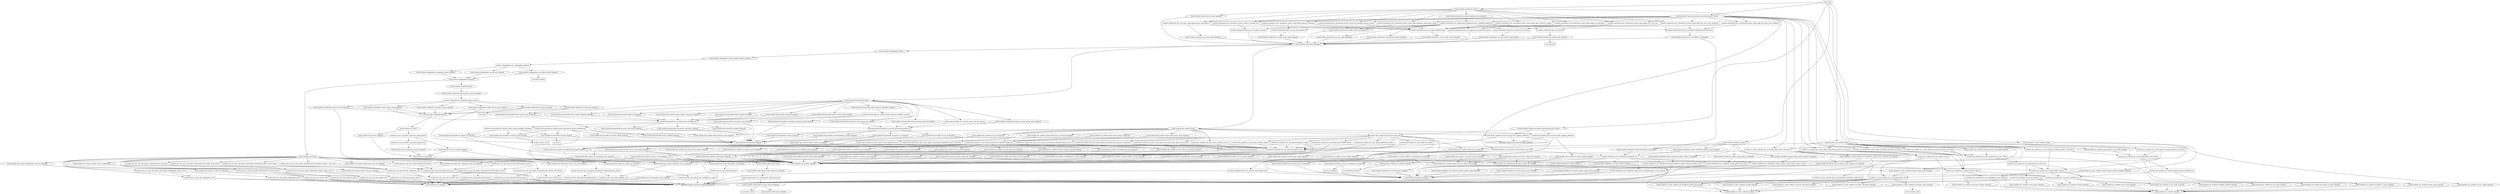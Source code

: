 digraph {
	compound = "true"
	newrank = "true"
	subgraph "root" {
		"[root] module.cloudfront.aws_cloudfront_cache_policy.cache_policy (expand)" [label = "module.cloudfront.aws_cloudfront_cache_policy.cache_policy", shape = "box"]
		"[root] module.cloudfront.aws_cloudfront_distribution.cdn (expand)" [label = "module.cloudfront.aws_cloudfront_distribution.cdn", shape = "box"]
		"[root] module.cloudfront.aws_cloudfront_origin_access_identity.origin_access_identity (expand)" [label = "module.cloudfront.aws_cloudfront_origin_access_identity.origin_access_identity", shape = "box"]
		"[root] module.cloudfront.aws_cloudfront_origin_request_policy.origin_request_policy (expand)" [label = "module.cloudfront.aws_cloudfront_origin_request_policy.origin_request_policy", shape = "box"]
		"[root] module.cloudfront.aws_cloudfront_response_headers_policy.response_headers_policy (expand)" [label = "module.cloudfront.aws_cloudfront_response_headers_policy.response_headers_policy", shape = "box"]
		"[root] module.cloudfront.aws_route53_record.hosted_zone_id (expand)" [label = "module.cloudfront.aws_route53_record.hosted_zone_id", shape = "box"]
		"[root] module.cloudfront.data.aws_route53_zone.hosted_zone (expand)" [label = "module.cloudfront.data.aws_route53_zone.hosted_zone", shape = "box"]
		"[root] module.cloudwatch.aws_cloudwatch_dashboard.team_cuttlefish_dashboard (expand)" [label = "module.cloudwatch.aws_cloudwatch_dashboard.team_cuttlefish_dashboard", shape = "box"]
		"[root] module.cloudwatch.aws_cloudwatch_metric_alarm.high_4xx_error_rate_cloudfront (expand)" [label = "module.cloudwatch.aws_cloudwatch_metric_alarm.high_4xx_error_rate_cloudfront", shape = "box"]
		"[root] module.cloudwatch.aws_cloudwatch_metric_alarm.high_5xx_error_rate_cloudfront (expand)" [label = "module.cloudwatch.aws_cloudwatch_metric_alarm.high_5xx_error_rate_cloudfront", shape = "box"]
		"[root] module.cloudwatch.aws_cloudwatch_metric_alarm.high_cpu_utilization (expand)" [label = "module.cloudwatch.aws_cloudwatch_metric_alarm.high_cpu_utilization", shape = "box"]
		"[root] module.cloudwatch.aws_cloudwatch_metric_alarm.high_database_connections_docdb (expand)" [label = "module.cloudwatch.aws_cloudwatch_metric_alarm.high_database_connections_docdb", shape = "box"]
		"[root] module.cloudwatch.aws_cloudwatch_metric_alarm.high_error_rate_5xx (expand)" [label = "module.cloudwatch.aws_cloudwatch_metric_alarm.high_error_rate_5xx", shape = "box"]
		"[root] module.cloudwatch.aws_cloudwatch_metric_alarm.high_memory_utilization (expand)" [label = "module.cloudwatch.aws_cloudwatch_metric_alarm.high_memory_utilization", shape = "box"]
		"[root] module.cloudwatch.aws_cloudwatch_metric_alarm.high_sign_in_failures_cognito (expand)" [label = "module.cloudwatch.aws_cloudwatch_metric_alarm.high_sign_in_failures_cognito", shape = "box"]
		"[root] module.cloudwatch.aws_cloudwatch_metric_alarm.low_freeable_memory_docdb (expand)" [label = "module.cloudwatch.aws_cloudwatch_metric_alarm.low_freeable_memory_docdb", shape = "box"]
		"[root] module.cloudwatch.aws_cloudwatch_metric_alarm.s3_bucket_size (expand)" [label = "module.cloudwatch.aws_cloudwatch_metric_alarm.s3_bucket_size", shape = "box"]
		"[root] module.cloudwatch.aws_sns_topic.cuttlefish-topic (expand)" [label = "module.cloudwatch.aws_sns_topic.cuttlefish-topic", shape = "box"]
		"[root] module.cloudwatch.aws_sns_topic_subscription.team_subscription (expand)" [label = "module.cloudwatch.aws_sns_topic_subscription.team_subscription", shape = "box"]
		"[root] module.cloudwatch.data.aws_cloudfront_distribution.distribution (expand)" [label = "module.cloudwatch.data.aws_cloudfront_distribution.distribution", shape = "box"]
		"[root] module.cloudwatch.data.aws_cognito_user_pools.user_pool (expand)" [label = "module.cloudwatch.data.aws_cognito_user_pools.user_pool", shape = "box"]
		"[root] module.cloudwatch.data.aws_eks_cluster.cluster (expand)" [label = "module.cloudwatch.data.aws_eks_cluster.cluster", shape = "box"]
		"[root] module.cloudwatch.data.aws_instance.ec2_instance (expand)" [label = "module.cloudwatch.data.aws_instance.ec2_instance", shape = "box"]
		"[root] module.cloudwatch.data.aws_lb.alb (expand)" [label = "module.cloudwatch.data.aws_lb.alb", shape = "box"]
		"[root] module.cloudwatch.data.aws_s3_bucket.s3_bucket (expand)" [label = "module.cloudwatch.data.aws_s3_bucket.s3_bucket", shape = "box"]
		"[root] module.codebuild.aws_codebuild_project.project (expand)" [label = "module.codebuild.aws_codebuild_project.project", shape = "box"]
		"[root] module.codecommit.aws_codecommit_repository.repo (expand)" [label = "module.codecommit.aws_codecommit_repository.repo", shape = "box"]
		"[root] module.codepipeline.aws_codepipeline.pipeline (expand)" [label = "module.codepipeline.aws_codepipeline.pipeline", shape = "box"]
		"[root] module.documentdb.aws_docdb_cluster.cuttlefish_db (expand)" [label = "module.documentdb.aws_docdb_cluster.cuttlefish_db", shape = "box"]
		"[root] module.documentdb.aws_docdb_cluster_instance.cuttlefish_instance (expand)" [label = "module.documentdb.aws_docdb_cluster_instance.cuttlefish_instance", shape = "box"]
		"[root] module.documentdb.aws_docdb_cluster_parameter_group.cuttlefish_pg (expand)" [label = "module.documentdb.aws_docdb_cluster_parameter_group.cuttlefish_pg", shape = "box"]
		"[root] module.documentdb.aws_docdb_subnet_group.cuttlefish_subnetgrp (expand)" [label = "module.documentdb.aws_docdb_subnet_group.cuttlefish_subnetgrp", shape = "box"]
		"[root] module.documentdb.aws_security_group.documentdb_sg (expand)" [label = "module.documentdb.aws_security_group.documentdb_sg", shape = "box"]
		"[root] module.documentdb.aws_security_group_rule.eks_ingress (expand)" [label = "module.documentdb.aws_security_group_rule.eks_ingress", shape = "box"]
		"[root] module.ecr.aws_ecrpublic_repository.repositories (expand)" [label = "module.ecr.aws_ecrpublic_repository.repositories", shape = "box"]
		"[root] module.ecr.aws_ecrpublic_repository_policy.policies (expand)" [label = "module.ecr.aws_ecrpublic_repository_policy.policies", shape = "box"]
		"[root] module.eks_module.aws_eks_access_entry.codebuild_access (expand)" [label = "module.eks_module.aws_eks_access_entry.codebuild_access", shape = "box"]
		"[root] module.eks_module.aws_eks_access_entry.eks_access (expand)" [label = "module.eks_module.aws_eks_access_entry.eks_access", shape = "box"]
		"[root] module.eks_module.aws_eks_access_policy_association.codebuild_admin_access (expand)" [label = "module.eks_module.aws_eks_access_policy_association.codebuild_admin_access", shape = "box"]
		"[root] module.eks_module.aws_eks_access_policy_association.codebuild_cluster_association (expand)" [label = "module.eks_module.aws_eks_access_policy_association.codebuild_cluster_association", shape = "box"]
		"[root] module.eks_module.aws_eks_access_policy_association.eks_admin_association (expand)" [label = "module.eks_module.aws_eks_access_policy_association.eks_admin_association", shape = "box"]
		"[root] module.eks_module.aws_eks_access_policy_association.eks_cluster_association (expand)" [label = "module.eks_module.aws_eks_access_policy_association.eks_cluster_association", shape = "box"]
		"[root] module.eks_module.aws_eks_addon.cni_addon (expand)" [label = "module.eks_module.aws_eks_addon.cni_addon", shape = "box"]
		"[root] module.eks_module.aws_eks_addon.coredns_addon (expand)" [label = "module.eks_module.aws_eks_addon.coredns_addon", shape = "box"]
		"[root] module.eks_module.aws_eks_addon.kubeproxy_addon (expand)" [label = "module.eks_module.aws_eks_addon.kubeproxy_addon", shape = "box"]
		"[root] module.eks_module.aws_eks_addon.observability_addon (expand)" [label = "module.eks_module.aws_eks_addon.observability_addon", shape = "box"]
		"[root] module.eks_module.aws_eks_addon.podidentity_addon (expand)" [label = "module.eks_module.aws_eks_addon.podidentity_addon", shape = "box"]
		"[root] module.eks_module.aws_eks_cluster.project3-cluster (expand)" [label = "module.eks_module.aws_eks_cluster.project3-cluster", shape = "box"]
		"[root] module.eks_module.aws_eks_node_group.team-cuttlefish-nodegroup (expand)" [label = "module.eks_module.aws_eks_node_group.team-cuttlefish-nodegroup", shape = "box"]
		"[root] module.eks_module.null_resource.private_tagging_additions (expand)" [label = "module.eks_module.null_resource.private_tagging_additions", shape = "box"]
		"[root] module.eks_module.null_resource.public_tagging_additions (expand)" [label = "module.eks_module.null_resource.public_tagging_additions", shape = "box"]
		"[root] module.eks_module.null_resource.setup_alb (expand)" [label = "module.eks_module.null_resource.setup_alb", shape = "box"]
		"[root] module.iam.aws_iam_policy.alb_policy (expand)" [label = "module.iam.aws_iam_policy.alb_policy", shape = "box"]
		"[root] module.iam.aws_iam_policy.codebuild_policy (expand)" [label = "module.iam.aws_iam_policy.codebuild_policy", shape = "box"]
		"[root] module.iam.aws_iam_policy.codepipeline_policy (expand)" [label = "module.iam.aws_iam_policy.codepipeline_policy", shape = "box"]
		"[root] module.iam.aws_iam_policy.cognito_policy (expand)" [label = "module.iam.aws_iam_policy.cognito_policy", shape = "box"]
		"[root] module.iam.aws_iam_policy.eks_cluster_policy (expand)" [label = "module.iam.aws_iam_policy.eks_cluster_policy", shape = "box"]
		"[root] module.iam.aws_iam_policy.route53_policy (expand)" [label = "module.iam.aws_iam_policy.route53_policy", shape = "box"]
		"[root] module.iam.aws_iam_policy.s3_policy (expand)" [label = "module.iam.aws_iam_policy.s3_policy", shape = "box"]
		"[root] module.iam.aws_iam_policy.team_cuttlefish_ecr_policy (expand)" [label = "module.iam.aws_iam_policy.team_cuttlefish_ecr_policy", shape = "box"]
		"[root] module.iam.aws_iam_role.codebuild_role (expand)" [label = "module.iam.aws_iam_role.codebuild_role", shape = "box"]
		"[root] module.iam.aws_iam_role.codepipeline_role (expand)" [label = "module.iam.aws_iam_role.codepipeline_role", shape = "box"]
		"[root] module.iam.aws_iam_role.cognito_role (expand)" [label = "module.iam.aws_iam_role.cognito_role", shape = "box"]
		"[root] module.iam.aws_iam_role.eks_nodegroup_role (expand)" [label = "module.iam.aws_iam_role.eks_nodegroup_role", shape = "box"]
		"[root] module.iam.aws_iam_role.eks_role (expand)" [label = "module.iam.aws_iam_role.eks_role", shape = "box"]
		"[root] module.iam.aws_iam_role.route53_role (expand)" [label = "module.iam.aws_iam_role.route53_role", shape = "box"]
		"[root] module.iam.aws_iam_role.s3_role (expand)" [label = "module.iam.aws_iam_role.s3_role", shape = "box"]
		"[root] module.iam.aws_iam_role_policy_attachment.cloudwatch_agent_server_policy (expand)" [label = "module.iam.aws_iam_role_policy_attachment.cloudwatch_agent_server_policy", shape = "box"]
		"[root] module.iam.aws_iam_role_policy_attachment.codebuild_policy_attach (expand)" [label = "module.iam.aws_iam_role_policy_attachment.codebuild_policy_attach", shape = "box"]
		"[root] module.iam.aws_iam_role_policy_attachment.codepipeline_policy_attach (expand)" [label = "module.iam.aws_iam_role_policy_attachment.codepipeline_policy_attach", shape = "box"]
		"[root] module.iam.aws_iam_role_policy_attachment.cognito_policy_attach (expand)" [label = "module.iam.aws_iam_role_policy_attachment.cognito_policy_attach", shape = "box"]
		"[root] module.iam.aws_iam_role_policy_attachment.ec2_container_registry_read_only (expand)" [label = "module.iam.aws_iam_role_policy_attachment.ec2_container_registry_read_only", shape = "box"]
		"[root] module.iam.aws_iam_role_policy_attachment.eks_cluster_attachment (expand)" [label = "module.iam.aws_iam_role_policy_attachment.eks_cluster_attachment", shape = "box"]
		"[root] module.iam.aws_iam_role_policy_attachment.eks_cni_policy (expand)" [label = "module.iam.aws_iam_role_policy_attachment.eks_cni_policy", shape = "box"]
		"[root] module.iam.aws_iam_role_policy_attachment.eks_worker_node_policy (expand)" [label = "module.iam.aws_iam_role_policy_attachment.eks_worker_node_policy", shape = "box"]
		"[root] module.iam.aws_iam_role_policy_attachment.route53_policy_attach (expand)" [label = "module.iam.aws_iam_role_policy_attachment.route53_policy_attach", shape = "box"]
		"[root] module.iam.aws_iam_role_policy_attachment.s3_policy_attach (expand)" [label = "module.iam.aws_iam_role_policy_attachment.s3_policy_attach", shape = "box"]
		"[root] module.iam.aws_iam_user.codecommit_user (expand)" [label = "module.iam.aws_iam_user.codecommit_user", shape = "box"]
		"[root] module.iam.aws_iam_user_policy.codecommit_policy (expand)" [label = "module.iam.aws_iam_user_policy.codecommit_policy", shape = "box"]
		"[root] module.iam.aws_iam_user_ssh_key.codecommit_ssh_key (expand)" [label = "module.iam.aws_iam_user_ssh_key.codecommit_ssh_key", shape = "box"]
		"[root] module.s3_static_website.aws_s3_bucket.static_site (expand)" [label = "module.s3_static_website.aws_s3_bucket.static_site", shape = "box"]
		"[root] module.s3_static_website.aws_s3_bucket_policy.static_site_policy (expand)" [label = "module.s3_static_website.aws_s3_bucket_policy.static_site_policy", shape = "box"]
		"[root] module.s3_static_website.data.aws_prefix_list.cloudfront_origin_facing (expand)" [label = "module.s3_static_website.data.aws_prefix_list.cloudfront_origin_facing", shape = "box"]
		"[root] module.vpc_module.aws_eip.nat_gateway_eip (expand)" [label = "module.vpc_module.aws_eip.nat_gateway_eip", shape = "box"]
		"[root] module.vpc_module.aws_internet_gateway.team-cuttlefish_igw (expand)" [label = "module.vpc_module.aws_internet_gateway.team-cuttlefish_igw", shape = "box"]
		"[root] module.vpc_module.aws_nat_gateway.team-cuttle_nat (expand)" [label = "module.vpc_module.aws_nat_gateway.team-cuttle_nat", shape = "box"]
		"[root] module.vpc_module.aws_route_table.private_route_table (expand)" [label = "module.vpc_module.aws_route_table.private_route_table", shape = "box"]
		"[root] module.vpc_module.aws_route_table.public_route_table (expand)" [label = "module.vpc_module.aws_route_table.public_route_table", shape = "box"]
		"[root] module.vpc_module.aws_route_table_association.private1_association (expand)" [label = "module.vpc_module.aws_route_table_association.private1_association", shape = "box"]
		"[root] module.vpc_module.aws_route_table_association.private2_association (expand)" [label = "module.vpc_module.aws_route_table_association.private2_association", shape = "box"]
		"[root] module.vpc_module.aws_route_table_association.private3_association (expand)" [label = "module.vpc_module.aws_route_table_association.private3_association", shape = "box"]
		"[root] module.vpc_module.aws_route_table_association.public1_association (expand)" [label = "module.vpc_module.aws_route_table_association.public1_association", shape = "box"]
		"[root] module.vpc_module.aws_route_table_association.public2_association (expand)" [label = "module.vpc_module.aws_route_table_association.public2_association", shape = "box"]
		"[root] module.vpc_module.aws_subnet.private_subnets (expand)" [label = "module.vpc_module.aws_subnet.private_subnets", shape = "box"]
		"[root] module.vpc_module.aws_subnet.public_subnets (expand)" [label = "module.vpc_module.aws_subnet.public_subnets", shape = "box"]
		"[root] module.vpc_module.aws_vpc.team-cuttlefish_vpc (expand)" [label = "module.vpc_module.aws_vpc.team-cuttlefish_vpc", shape = "box"]
		"[root] module.vpc_module.data.aws_availability_zones.available (expand)" [label = "module.vpc_module.data.aws_availability_zones.available", shape = "box"]
		"[root] module.vpc_module.data.aws_region.current (expand)" [label = "module.vpc_module.data.aws_region.current", shape = "box"]
		"[root] provider[\"registry.terraform.io/hashicorp/aws\"]" [label = "provider[\"registry.terraform.io/hashicorp/aws\"]", shape = "diamond"]
		"[root] provider[\"registry.terraform.io/hashicorp/null\"]" [label = "provider[\"registry.terraform.io/hashicorp/null\"]", shape = "diamond"]
		"[root] var.acm_certificate" [label = "var.acm_certificate", shape = "note"]
		"[root] var.alb_name" [label = "var.alb_name", shape = "note"]
		"[root] var.artifact_bucket" [label = "var.artifact_bucket", shape = "note"]
		"[root] var.cloudfront_aliases" [label = "var.cloudfront_aliases", shape = "note"]
		"[root] var.ddb_cluster_name" [label = "var.ddb_cluster_name", shape = "note"]
		"[root] var.project_names" [label = "var.project_names", shape = "note"]
		"[root] var.region" [label = "var.region", shape = "note"]
		"[root] var.s3_bucket_name" [label = "var.s3_bucket_name", shape = "note"]
		"[root] var.team" [label = "var.team", shape = "note"]
		"[root] module.cloudfront (close)" -> "[root] module.cloudfront.aws_route53_record.hosted_zone_id (expand)"
		"[root] module.cloudfront (close)" -> "[root] module.cloudfront.output.cache_policy_id (expand)"
		"[root] module.cloudfront (close)" -> "[root] module.cloudfront.output.cloudfront_domain_name (expand)"
		"[root] module.cloudfront (close)" -> "[root] module.cloudfront.output.distribution_id (expand)"
		"[root] module.cloudfront (close)" -> "[root] module.cloudfront.output.origin_access_identity_arn (expand)"
		"[root] module.cloudfront (close)" -> "[root] module.cloudfront.output.origin_request_policy_id (expand)"
		"[root] module.cloudfront (close)" -> "[root] module.cloudfront.output.response_headers_policy_id (expand)"
		"[root] module.cloudfront.aws_cloudfront_cache_policy.cache_policy (expand)" -> "[root] module.cloudfront.var.cache_policy_name (expand)"
		"[root] module.cloudfront.aws_cloudfront_cache_policy.cache_policy (expand)" -> "[root] provider[\"registry.terraform.io/hashicorp/aws\"]"
		"[root] module.cloudfront.aws_cloudfront_distribution.cdn (expand)" -> "[root] module.cloudfront.aws_cloudfront_cache_policy.cache_policy (expand)"
		"[root] module.cloudfront.aws_cloudfront_distribution.cdn (expand)" -> "[root] module.cloudfront.aws_cloudfront_origin_access_identity.origin_access_identity (expand)"
		"[root] module.cloudfront.aws_cloudfront_distribution.cdn (expand)" -> "[root] module.cloudfront.aws_cloudfront_origin_request_policy.origin_request_policy (expand)"
		"[root] module.cloudfront.aws_cloudfront_distribution.cdn (expand)" -> "[root] module.cloudfront.aws_cloudfront_response_headers_policy.response_headers_policy (expand)"
		"[root] module.cloudfront.aws_cloudfront_distribution.cdn (expand)" -> "[root] module.cloudfront.var.acm_certificate_arn (expand)"
		"[root] module.cloudfront.aws_cloudfront_distribution.cdn (expand)" -> "[root] module.cloudfront.var.aliases (expand)"
		"[root] module.cloudfront.aws_cloudfront_distribution.cdn (expand)" -> "[root] module.cloudfront.var.origin_bucket (expand)"
		"[root] module.cloudfront.aws_cloudfront_distribution.cdn (expand)" -> "[root] module.cloudfront.var.tags (expand)"
		"[root] module.cloudfront.aws_cloudfront_origin_access_identity.origin_access_identity (expand)" -> "[root] module.cloudfront (expand)"
		"[root] module.cloudfront.aws_cloudfront_origin_access_identity.origin_access_identity (expand)" -> "[root] provider[\"registry.terraform.io/hashicorp/aws\"]"
		"[root] module.cloudfront.aws_cloudfront_origin_request_policy.origin_request_policy (expand)" -> "[root] module.cloudfront.var.origin_request_policy_name (expand)"
		"[root] module.cloudfront.aws_cloudfront_origin_request_policy.origin_request_policy (expand)" -> "[root] provider[\"registry.terraform.io/hashicorp/aws\"]"
		"[root] module.cloudfront.aws_cloudfront_response_headers_policy.response_headers_policy (expand)" -> "[root] module.cloudfront.var.response_headers_policy_name (expand)"
		"[root] module.cloudfront.aws_cloudfront_response_headers_policy.response_headers_policy (expand)" -> "[root] provider[\"registry.terraform.io/hashicorp/aws\"]"
		"[root] module.cloudfront.aws_route53_record.hosted_zone_id (expand)" -> "[root] module.cloudfront.aws_cloudfront_distribution.cdn (expand)"
		"[root] module.cloudfront.aws_route53_record.hosted_zone_id (expand)" -> "[root] module.cloudfront.data.aws_route53_zone.hosted_zone (expand)"
		"[root] module.cloudfront.aws_route53_record.hosted_zone_id (expand)" -> "[root] module.cloudfront.var.hosted_zone_id (expand)"
		"[root] module.cloudfront.aws_route53_record.hosted_zone_id (expand)" -> "[root] module.cloudfront.var.record_name (expand)"
		"[root] module.cloudfront.data.aws_route53_zone.hosted_zone (expand)" -> "[root] module.cloudfront (expand)"
		"[root] module.cloudfront.data.aws_route53_zone.hosted_zone (expand)" -> "[root] provider[\"registry.terraform.io/hashicorp/aws\"]"
		"[root] module.cloudfront.output.cache_policy_id (expand)" -> "[root] module.cloudfront.aws_cloudfront_cache_policy.cache_policy (expand)"
		"[root] module.cloudfront.output.cloudfront_domain_name (expand)" -> "[root] module.cloudfront.aws_cloudfront_distribution.cdn (expand)"
		"[root] module.cloudfront.output.distribution_id (expand)" -> "[root] module.cloudfront.aws_cloudfront_distribution.cdn (expand)"
		"[root] module.cloudfront.output.origin_access_identity_arn (expand)" -> "[root] module.cloudfront.aws_cloudfront_origin_access_identity.origin_access_identity (expand)"
		"[root] module.cloudfront.output.origin_request_policy_id (expand)" -> "[root] module.cloudfront.aws_cloudfront_origin_request_policy.origin_request_policy (expand)"
		"[root] module.cloudfront.output.response_headers_policy_id (expand)" -> "[root] module.cloudfront.aws_cloudfront_response_headers_policy.response_headers_policy (expand)"
		"[root] module.cloudfront.var.acm_certificate_arn (expand)" -> "[root] module.cloudfront (expand)"
		"[root] module.cloudfront.var.acm_certificate_arn (expand)" -> "[root] var.acm_certificate"
		"[root] module.cloudfront.var.aliases (expand)" -> "[root] module.cloudfront (expand)"
		"[root] module.cloudfront.var.aliases (expand)" -> "[root] var.cloudfront_aliases"
		"[root] module.cloudfront.var.cache_policy_name (expand)" -> "[root] module.cloudfront (expand)"
		"[root] module.cloudfront.var.hosted_zone_id (expand)" -> "[root] module.cloudfront (expand)"
		"[root] module.cloudfront.var.origin_bucket (expand)" -> "[root] module.cloudfront (expand)"
		"[root] module.cloudfront.var.origin_bucket (expand)" -> "[root] module.s3_static_website.output.bucket_name (expand)"
		"[root] module.cloudfront.var.origin_request_policy_name (expand)" -> "[root] module.cloudfront (expand)"
		"[root] module.cloudfront.var.record_name (expand)" -> "[root] module.cloudfront (expand)"
		"[root] module.cloudfront.var.response_headers_policy_name (expand)" -> "[root] module.cloudfront (expand)"
		"[root] module.cloudfront.var.tags (expand)" -> "[root] module.cloudfront (expand)"
		"[root] module.cloudwatch (close)" -> "[root] module.cloudwatch.aws_cloudwatch_metric_alarm.high_4xx_error_rate_cloudfront (expand)"
		"[root] module.cloudwatch (close)" -> "[root] module.cloudwatch.aws_cloudwatch_metric_alarm.high_5xx_error_rate_cloudfront (expand)"
		"[root] module.cloudwatch (close)" -> "[root] module.cloudwatch.aws_cloudwatch_metric_alarm.high_cpu_utilization (expand)"
		"[root] module.cloudwatch (close)" -> "[root] module.cloudwatch.aws_cloudwatch_metric_alarm.high_database_connections_docdb (expand)"
		"[root] module.cloudwatch (close)" -> "[root] module.cloudwatch.aws_cloudwatch_metric_alarm.high_error_rate_5xx (expand)"
		"[root] module.cloudwatch (close)" -> "[root] module.cloudwatch.aws_cloudwatch_metric_alarm.high_memory_utilization (expand)"
		"[root] module.cloudwatch (close)" -> "[root] module.cloudwatch.aws_cloudwatch_metric_alarm.high_sign_in_failures_cognito (expand)"
		"[root] module.cloudwatch (close)" -> "[root] module.cloudwatch.aws_cloudwatch_metric_alarm.low_freeable_memory_docdb (expand)"
		"[root] module.cloudwatch (close)" -> "[root] module.cloudwatch.aws_cloudwatch_metric_alarm.s3_bucket_size (expand)"
		"[root] module.cloudwatch (close)" -> "[root] module.cloudwatch.aws_sns_topic_subscription.team_subscription (expand)"
		"[root] module.cloudwatch (close)" -> "[root] module.cloudwatch.output.dashboard_arn (expand)"
		"[root] module.cloudwatch (close)" -> "[root] module.cloudwatch.var.team (expand)"
		"[root] module.cloudwatch (expand)" -> "[root] module.codepipeline (close)"
		"[root] module.cloudwatch (expand)" -> "[root] module.documentdb (close)"
		"[root] module.cloudwatch (expand)" -> "[root] module.eks_module (close)"
		"[root] module.cloudwatch.aws_cloudwatch_dashboard.team_cuttlefish_dashboard (expand)" -> "[root] module.cloudwatch.data.aws_cloudfront_distribution.distribution (expand)"
		"[root] module.cloudwatch.aws_cloudwatch_dashboard.team_cuttlefish_dashboard (expand)" -> "[root] module.cloudwatch.data.aws_cognito_user_pools.user_pool (expand)"
		"[root] module.cloudwatch.aws_cloudwatch_dashboard.team_cuttlefish_dashboard (expand)" -> "[root] module.cloudwatch.data.aws_eks_cluster.cluster (expand)"
		"[root] module.cloudwatch.aws_cloudwatch_dashboard.team_cuttlefish_dashboard (expand)" -> "[root] module.cloudwatch.data.aws_instance.ec2_instance (expand)"
		"[root] module.cloudwatch.aws_cloudwatch_dashboard.team_cuttlefish_dashboard (expand)" -> "[root] module.cloudwatch.data.aws_lb.alb (expand)"
		"[root] module.cloudwatch.aws_cloudwatch_dashboard.team_cuttlefish_dashboard (expand)" -> "[root] module.cloudwatch.data.aws_s3_bucket.s3_bucket (expand)"
		"[root] module.cloudwatch.aws_cloudwatch_dashboard.team_cuttlefish_dashboard (expand)" -> "[root] module.cloudwatch.var.aws_region (expand)"
		"[root] module.cloudwatch.aws_cloudwatch_dashboard.team_cuttlefish_dashboard (expand)" -> "[root] module.cloudwatch.var.dashboard_name (expand)"
		"[root] module.cloudwatch.aws_cloudwatch_dashboard.team_cuttlefish_dashboard (expand)" -> "[root] module.cloudwatch.var.ddb_cluster_id (expand)"
		"[root] module.cloudwatch.aws_cloudwatch_metric_alarm.high_4xx_error_rate_cloudfront (expand)" -> "[root] module.cloudwatch.aws_sns_topic.cuttlefish-topic (expand)"
		"[root] module.cloudwatch.aws_cloudwatch_metric_alarm.high_4xx_error_rate_cloudfront (expand)" -> "[root] module.cloudwatch.data.aws_cloudfront_distribution.distribution (expand)"
		"[root] module.cloudwatch.aws_cloudwatch_metric_alarm.high_5xx_error_rate_cloudfront (expand)" -> "[root] module.cloudwatch.aws_sns_topic.cuttlefish-topic (expand)"
		"[root] module.cloudwatch.aws_cloudwatch_metric_alarm.high_5xx_error_rate_cloudfront (expand)" -> "[root] module.cloudwatch.data.aws_cloudfront_distribution.distribution (expand)"
		"[root] module.cloudwatch.aws_cloudwatch_metric_alarm.high_cpu_utilization (expand)" -> "[root] module.cloudwatch.aws_sns_topic.cuttlefish-topic (expand)"
		"[root] module.cloudwatch.aws_cloudwatch_metric_alarm.high_cpu_utilization (expand)" -> "[root] module.cloudwatch.data.aws_instance.ec2_instance (expand)"
		"[root] module.cloudwatch.aws_cloudwatch_metric_alarm.high_database_connections_docdb (expand)" -> "[root] module.cloudwatch.aws_sns_topic.cuttlefish-topic (expand)"
		"[root] module.cloudwatch.aws_cloudwatch_metric_alarm.high_database_connections_docdb (expand)" -> "[root] module.cloudwatch.var.ddb_cluster_id (expand)"
		"[root] module.cloudwatch.aws_cloudwatch_metric_alarm.high_error_rate_5xx (expand)" -> "[root] module.cloudwatch.aws_sns_topic.cuttlefish-topic (expand)"
		"[root] module.cloudwatch.aws_cloudwatch_metric_alarm.high_error_rate_5xx (expand)" -> "[root] module.cloudwatch.data.aws_lb.alb (expand)"
		"[root] module.cloudwatch.aws_cloudwatch_metric_alarm.high_memory_utilization (expand)" -> "[root] module.cloudwatch.aws_sns_topic.cuttlefish-topic (expand)"
		"[root] module.cloudwatch.aws_cloudwatch_metric_alarm.high_memory_utilization (expand)" -> "[root] module.cloudwatch.data.aws_eks_cluster.cluster (expand)"
		"[root] module.cloudwatch.aws_cloudwatch_metric_alarm.high_sign_in_failures_cognito (expand)" -> "[root] module.cloudwatch.aws_sns_topic.cuttlefish-topic (expand)"
		"[root] module.cloudwatch.aws_cloudwatch_metric_alarm.high_sign_in_failures_cognito (expand)" -> "[root] module.cloudwatch.data.aws_cognito_user_pools.user_pool (expand)"
		"[root] module.cloudwatch.aws_cloudwatch_metric_alarm.low_freeable_memory_docdb (expand)" -> "[root] module.cloudwatch.aws_sns_topic.cuttlefish-topic (expand)"
		"[root] module.cloudwatch.aws_cloudwatch_metric_alarm.low_freeable_memory_docdb (expand)" -> "[root] module.cloudwatch.var.ddb_cluster_id (expand)"
		"[root] module.cloudwatch.aws_cloudwatch_metric_alarm.s3_bucket_size (expand)" -> "[root] module.cloudwatch.aws_sns_topic.cuttlefish-topic (expand)"
		"[root] module.cloudwatch.aws_cloudwatch_metric_alarm.s3_bucket_size (expand)" -> "[root] module.cloudwatch.data.aws_s3_bucket.s3_bucket (expand)"
		"[root] module.cloudwatch.aws_sns_topic.cuttlefish-topic (expand)" -> "[root] module.cloudwatch.var.sns_topic_name (expand)"
		"[root] module.cloudwatch.aws_sns_topic_subscription.team_subscription (expand)" -> "[root] module.cloudwatch.aws_sns_topic.cuttlefish-topic (expand)"
		"[root] module.cloudwatch.aws_sns_topic_subscription.team_subscription (expand)" -> "[root] module.cloudwatch.var.team_email (expand)"
		"[root] module.cloudwatch.data.aws_cloudfront_distribution.distribution (expand)" -> "[root] module.cloudwatch.var.cloudfront_id (expand)"
		"[root] module.cloudwatch.data.aws_cognito_user_pools.user_pool (expand)" -> "[root] module.cloudwatch (expand)"
		"[root] module.cloudwatch.data.aws_eks_cluster.cluster (expand)" -> "[root] module.cloudwatch.var.eks_cluster_name (expand)"
		"[root] module.cloudwatch.data.aws_instance.ec2_instance (expand)" -> "[root] module.cloudwatch.var.ec2_instance_tag (expand)"
		"[root] module.cloudwatch.data.aws_lb.alb (expand)" -> "[root] module.cloudwatch.var.alb_name (expand)"
		"[root] module.cloudwatch.data.aws_s3_bucket.s3_bucket (expand)" -> "[root] module.cloudwatch (expand)"
		"[root] module.cloudwatch.output.dashboard_arn (expand)" -> "[root] module.cloudwatch.aws_cloudwatch_dashboard.team_cuttlefish_dashboard (expand)"
		"[root] module.cloudwatch.var.alb_name (expand)" -> "[root] module.cloudwatch (expand)"
		"[root] module.cloudwatch.var.alb_name (expand)" -> "[root] var.alb_name"
		"[root] module.cloudwatch.var.aws_region (expand)" -> "[root] module.cloudwatch (expand)"
		"[root] module.cloudwatch.var.cloudfront_id (expand)" -> "[root] module.cloudfront.output.distribution_id (expand)"
		"[root] module.cloudwatch.var.cloudfront_id (expand)" -> "[root] module.cloudwatch (expand)"
		"[root] module.cloudwatch.var.dashboard_name (expand)" -> "[root] module.cloudwatch (expand)"
		"[root] module.cloudwatch.var.ddb_cluster_id (expand)" -> "[root] module.cloudwatch (expand)"
		"[root] module.cloudwatch.var.ec2_instance_tag (expand)" -> "[root] module.cloudwatch (expand)"
		"[root] module.cloudwatch.var.eks_cluster_name (expand)" -> "[root] module.cloudwatch (expand)"
		"[root] module.cloudwatch.var.sns_topic_name (expand)" -> "[root] module.cloudwatch (expand)"
		"[root] module.cloudwatch.var.team (expand)" -> "[root] module.cloudwatch (expand)"
		"[root] module.cloudwatch.var.team_email (expand)" -> "[root] module.cloudwatch (expand)"
		"[root] module.codebuild (close)" -> "[root] module.codebuild.output.project_names (expand)"
		"[root] module.codebuild (expand)" -> "[root] module.ecr (close)"
		"[root] module.codebuild.aws_codebuild_project.project (expand)" -> "[root] module.codebuild.var.ddb_cluster_name (expand)"
		"[root] module.codebuild.aws_codebuild_project.project (expand)" -> "[root] module.codebuild.var.ddb_pass (expand)"
		"[root] module.codebuild.aws_codebuild_project.project (expand)" -> "[root] module.codebuild.var.eks_cluster_name (expand)"
		"[root] module.codebuild.aws_codebuild_project.project (expand)" -> "[root] module.codebuild.var.project_names (expand)"
		"[root] module.codebuild.aws_codebuild_project.project (expand)" -> "[root] module.codebuild.var.region (expand)"
		"[root] module.codebuild.aws_codebuild_project.project (expand)" -> "[root] module.codebuild.var.service_role (expand)"
		"[root] module.codebuild.output.project_names (expand)" -> "[root] module.codebuild.aws_codebuild_project.project (expand)"
		"[root] module.codebuild.var.ddb_cluster_name (expand)" -> "[root] module.codebuild (expand)"
		"[root] module.codebuild.var.ddb_cluster_name (expand)" -> "[root] var.ddb_cluster_name"
		"[root] module.codebuild.var.ddb_pass (expand)" -> "[root] module.codebuild (expand)"
		"[root] module.codebuild.var.ddb_pass (expand)" -> "[root] module.documentdb.output.master_pass (expand)"
		"[root] module.codebuild.var.eks_cluster_name (expand)" -> "[root] module.codebuild (expand)"
		"[root] module.codebuild.var.eks_cluster_name (expand)" -> "[root] module.eks_module.output.cluster_name (expand)"
		"[root] module.codebuild.var.project_names (expand)" -> "[root] module.codebuild (expand)"
		"[root] module.codebuild.var.region (expand)" -> "[root] module.codebuild (expand)"
		"[root] module.codebuild.var.region (expand)" -> "[root] var.region"
		"[root] module.codebuild.var.service_role (expand)" -> "[root] module.codebuild (expand)"
		"[root] module.codebuild.var.service_role (expand)" -> "[root] module.iam.output.codebuild_role_arn (expand)"
		"[root] module.codecommit (close)" -> "[root] module.codecommit.output.repo_arns (expand)"
		"[root] module.codecommit.aws_codecommit_repository.repo (expand)" -> "[root] module.codecommit.var.repo_names (expand)"
		"[root] module.codecommit.aws_codecommit_repository.repo (expand)" -> "[root] provider[\"registry.terraform.io/hashicorp/aws\"]"
		"[root] module.codecommit.output.repo_arns (expand)" -> "[root] module.codecommit.aws_codecommit_repository.repo (expand)"
		"[root] module.codecommit.var.repo_names (expand)" -> "[root] module.codecommit (expand)"
		"[root] module.codecommit.var.repo_names (expand)" -> "[root] var.project_names"
		"[root] module.codepipeline (close)" -> "[root] module.codepipeline.output.pipeline_names (expand)"
		"[root] module.codepipeline (expand)" -> "[root] module.codebuild (close)"
		"[root] module.codepipeline (expand)" -> "[root] module.iam (close)"
		"[root] module.codepipeline.aws_codepipeline.pipeline (expand)" -> "[root] module.codepipeline.var.artifact_bucket (expand)"
		"[root] module.codepipeline.aws_codepipeline.pipeline (expand)" -> "[root] module.codepipeline.var.pipeline_names (expand)"
		"[root] module.codepipeline.aws_codepipeline.pipeline (expand)" -> "[root] module.codepipeline.var.role_arn (expand)"
		"[root] module.codepipeline.output.pipeline_names (expand)" -> "[root] module.codepipeline.aws_codepipeline.pipeline (expand)"
		"[root] module.codepipeline.var.artifact_bucket (expand)" -> "[root] module.codepipeline (expand)"
		"[root] module.codepipeline.var.artifact_bucket (expand)" -> "[root] var.artifact_bucket"
		"[root] module.codepipeline.var.pipeline_names (expand)" -> "[root] module.codepipeline (expand)"
		"[root] module.codepipeline.var.role_arn (expand)" -> "[root] module.codepipeline (expand)"
		"[root] module.documentdb (close)" -> "[root] module.documentdb.aws_security_group_rule.eks_ingress (expand)"
		"[root] module.documentdb (close)" -> "[root] module.documentdb.output.arn (expand)"
		"[root] module.documentdb (close)" -> "[root] module.documentdb.output.cluster_name (expand)"
		"[root] module.documentdb (close)" -> "[root] module.documentdb.output.endpoint (expand)"
		"[root] module.documentdb (close)" -> "[root] module.documentdb.output.id (expand)"
		"[root] module.documentdb (close)" -> "[root] module.documentdb.output.instance_identifier (expand)"
		"[root] module.documentdb (close)" -> "[root] module.documentdb.output.master_pass (expand)"
		"[root] module.documentdb (close)" -> "[root] module.documentdb.output.master_username (expand)"
		"[root] module.documentdb (close)" -> "[root] module.documentdb.output.reader_endpoint (expand)"
		"[root] module.documentdb (close)" -> "[root] module.documentdb.output.security_group_arn (expand)"
		"[root] module.documentdb (close)" -> "[root] module.documentdb.output.security_group_id (expand)"
		"[root] module.documentdb (close)" -> "[root] module.documentdb.output.security_group_name (expand)"
		"[root] module.documentdb (close)" -> "[root] module.documentdb.var.backup_retention_period (expand)"
		"[root] module.documentdb.aws_docdb_cluster.cuttlefish_db (expand)" -> "[root] module.documentdb.aws_docdb_cluster_parameter_group.cuttlefish_pg (expand)"
		"[root] module.documentdb.aws_docdb_cluster.cuttlefish_db (expand)" -> "[root] module.documentdb.aws_docdb_subnet_group.cuttlefish_subnetgrp (expand)"
		"[root] module.documentdb.aws_docdb_cluster.cuttlefish_db (expand)" -> "[root] module.documentdb.aws_security_group.documentdb_sg (expand)"
		"[root] module.documentdb.aws_docdb_cluster.cuttlefish_db (expand)" -> "[root] module.documentdb.var.engine (expand)"
		"[root] module.documentdb.aws_docdb_cluster.cuttlefish_db (expand)" -> "[root] module.documentdb.var.master_password (expand)"
		"[root] module.documentdb.aws_docdb_cluster.cuttlefish_db (expand)" -> "[root] module.documentdb.var.master_username (expand)"
		"[root] module.documentdb.aws_docdb_cluster_instance.cuttlefish_instance (expand)" -> "[root] module.documentdb.aws_docdb_cluster.cuttlefish_db (expand)"
		"[root] module.documentdb.aws_docdb_cluster_instance.cuttlefish_instance (expand)" -> "[root] module.documentdb.var.instance_class (expand)"
		"[root] module.documentdb.aws_docdb_cluster_parameter_group.cuttlefish_pg (expand)" -> "[root] module.documentdb.var.cluster_family (expand)"
		"[root] module.documentdb.aws_docdb_cluster_parameter_group.cuttlefish_pg (expand)" -> "[root] module.documentdb.var.cluster_name (expand)"
		"[root] module.documentdb.aws_docdb_cluster_parameter_group.cuttlefish_pg (expand)" -> "[root] module.documentdb.var.tags (expand)"
		"[root] module.documentdb.aws_docdb_cluster_parameter_group.cuttlefish_pg (expand)" -> "[root] module.documentdb.var.tls_enabled (expand)"
		"[root] module.documentdb.aws_docdb_cluster_parameter_group.cuttlefish_pg (expand)" -> "[root] provider[\"registry.terraform.io/hashicorp/aws\"]"
		"[root] module.documentdb.aws_docdb_subnet_group.cuttlefish_subnetgrp (expand)" -> "[root] module.documentdb.var.cluster_name (expand)"
		"[root] module.documentdb.aws_docdb_subnet_group.cuttlefish_subnetgrp (expand)" -> "[root] module.documentdb.var.subnet_ids (expand)"
		"[root] module.documentdb.aws_docdb_subnet_group.cuttlefish_subnetgrp (expand)" -> "[root] module.documentdb.var.tags (expand)"
		"[root] module.documentdb.aws_security_group.documentdb_sg (expand)" -> "[root] module.documentdb.var.documentdb_sg_name (expand)"
		"[root] module.documentdb.aws_security_group.documentdb_sg (expand)" -> "[root] module.documentdb.var.ingress_sg (expand)"
		"[root] module.documentdb.aws_security_group.documentdb_sg (expand)" -> "[root] module.documentdb.var.team (expand)"
		"[root] module.documentdb.aws_security_group.documentdb_sg (expand)" -> "[root] module.documentdb.var.vpc_id (expand)"
		"[root] module.documentdb.aws_security_group_rule.eks_ingress (expand)" -> "[root] module.documentdb.aws_security_group.documentdb_sg (expand)"
		"[root] module.documentdb.output.arn (expand)" -> "[root] module.documentdb.aws_docdb_cluster.cuttlefish_db (expand)"
		"[root] module.documentdb.output.cluster_name (expand)" -> "[root] module.documentdb.aws_docdb_cluster.cuttlefish_db (expand)"
		"[root] module.documentdb.output.endpoint (expand)" -> "[root] module.documentdb.aws_docdb_cluster.cuttlefish_db (expand)"
		"[root] module.documentdb.output.id (expand)" -> "[root] module.documentdb.aws_docdb_cluster.cuttlefish_db (expand)"
		"[root] module.documentdb.output.instance_identifier (expand)" -> "[root] module.documentdb.aws_docdb_cluster_instance.cuttlefish_instance (expand)"
		"[root] module.documentdb.output.master_pass (expand)" -> "[root] module.documentdb.aws_docdb_cluster.cuttlefish_db (expand)"
		"[root] module.documentdb.output.master_username (expand)" -> "[root] module.documentdb.aws_docdb_cluster.cuttlefish_db (expand)"
		"[root] module.documentdb.output.reader_endpoint (expand)" -> "[root] module.documentdb.aws_docdb_cluster.cuttlefish_db (expand)"
		"[root] module.documentdb.output.security_group_arn (expand)" -> "[root] module.documentdb.aws_security_group.documentdb_sg (expand)"
		"[root] module.documentdb.output.security_group_id (expand)" -> "[root] module.documentdb.aws_security_group.documentdb_sg (expand)"
		"[root] module.documentdb.output.security_group_name (expand)" -> "[root] module.documentdb.aws_security_group.documentdb_sg (expand)"
		"[root] module.documentdb.var.backup_retention_period (expand)" -> "[root] module.documentdb (expand)"
		"[root] module.documentdb.var.cluster_family (expand)" -> "[root] module.documentdb (expand)"
		"[root] module.documentdb.var.cluster_name (expand)" -> "[root] module.documentdb (expand)"
		"[root] module.documentdb.var.cluster_name (expand)" -> "[root] var.ddb_cluster_name"
		"[root] module.documentdb.var.documentdb_sg_name (expand)" -> "[root] module.documentdb (expand)"
		"[root] module.documentdb.var.engine (expand)" -> "[root] module.documentdb (expand)"
		"[root] module.documentdb.var.ingress_sg (expand)" -> "[root] module.documentdb (expand)"
		"[root] module.documentdb.var.ingress_sg (expand)" -> "[root] module.eks_module.output.cluster_sg (expand)"
		"[root] module.documentdb.var.instance_class (expand)" -> "[root] module.documentdb (expand)"
		"[root] module.documentdb.var.master_password (expand)" -> "[root] module.documentdb (expand)"
		"[root] module.documentdb.var.master_username (expand)" -> "[root] module.documentdb (expand)"
		"[root] module.documentdb.var.subnet_ids (expand)" -> "[root] module.documentdb (expand)"
		"[root] module.documentdb.var.subnet_ids (expand)" -> "[root] module.vpc_module.output.private_subnet_ids (expand)"
		"[root] module.documentdb.var.tags (expand)" -> "[root] module.documentdb (expand)"
		"[root] module.documentdb.var.tags (expand)" -> "[root] var.team"
		"[root] module.documentdb.var.team (expand)" -> "[root] module.documentdb (expand)"
		"[root] module.documentdb.var.tls_enabled (expand)" -> "[root] module.documentdb (expand)"
		"[root] module.documentdb.var.vpc_id (expand)" -> "[root] module.documentdb (expand)"
		"[root] module.documentdb.var.vpc_id (expand)" -> "[root] module.vpc_module.output.vpc_id (expand)"
		"[root] module.ecr (close)" -> "[root] module.ecr.aws_ecrpublic_repository_policy.policies (expand)"
		"[root] module.ecr (close)" -> "[root] module.ecr.var.team (expand)"
		"[root] module.ecr (expand)" -> "[root] module.codecommit (close)"
		"[root] module.ecr.aws_ecrpublic_repository.repositories (expand)" -> "[root] module.ecr.var.repository_names (expand)"
		"[root] module.ecr.aws_ecrpublic_repository_policy.policies (expand)" -> "[root] module.ecr.aws_ecrpublic_repository.repositories (expand)"
		"[root] module.ecr.aws_ecrpublic_repository_policy.policies (expand)" -> "[root] module.ecr.var.ecr_policy (expand)"
		"[root] module.ecr.var.ecr_policy (expand)" -> "[root] module.ecr (expand)"
		"[root] module.ecr.var.ecr_policy (expand)" -> "[root] module.iam.output.ecr_policy_arn (expand)"
		"[root] module.ecr.var.repository_names (expand)" -> "[root] module.ecr (expand)"
		"[root] module.ecr.var.team (expand)" -> "[root] module.ecr (expand)"
		"[root] module.eks_module (close)" -> "[root] module.eks_module.aws_eks_access_entry.codebuild_access (expand)"
		"[root] module.eks_module (close)" -> "[root] module.eks_module.aws_eks_access_entry.eks_access (expand)"
		"[root] module.eks_module (close)" -> "[root] module.eks_module.aws_eks_access_policy_association.codebuild_admin_access (expand)"
		"[root] module.eks_module (close)" -> "[root] module.eks_module.aws_eks_access_policy_association.codebuild_cluster_association (expand)"
		"[root] module.eks_module (close)" -> "[root] module.eks_module.aws_eks_access_policy_association.eks_admin_association (expand)"
		"[root] module.eks_module (close)" -> "[root] module.eks_module.aws_eks_access_policy_association.eks_cluster_association (expand)"
		"[root] module.eks_module (close)" -> "[root] module.eks_module.null_resource.private_tagging_additions (expand)"
		"[root] module.eks_module (close)" -> "[root] module.eks_module.null_resource.public_tagging_additions (expand)"
		"[root] module.eks_module (close)" -> "[root] module.eks_module.null_resource.setup_alb (expand)"
		"[root] module.eks_module (close)" -> "[root] module.eks_module.output.cluster_name (expand)"
		"[root] module.eks_module (close)" -> "[root] module.eks_module.output.cluster_sg (expand)"
		"[root] module.eks_module (close)" -> "[root] module.eks_module.output.node_group_id (expand)"
		"[root] module.eks_module (close)" -> "[root] module.eks_module.output.node_group_name (expand)"
		"[root] module.eks_module (close)" -> "[root] module.eks_module.output.node_group_resources (expand)"
		"[root] module.eks_module (close)" -> "[root] module.eks_module.var.vpc_id (expand)"
		"[root] module.eks_module.aws_eks_access_entry.codebuild_access (expand)" -> "[root] module.eks_module.aws_eks_cluster.project3-cluster (expand)"
		"[root] module.eks_module.aws_eks_access_entry.codebuild_access (expand)" -> "[root] module.eks_module.var.codebuild_principal (expand)"
		"[root] module.eks_module.aws_eks_access_entry.eks_access (expand)" -> "[root] module.eks_module.aws_eks_cluster.project3-cluster (expand)"
		"[root] module.eks_module.aws_eks_access_entry.eks_access (expand)" -> "[root] module.eks_module.var.student_principal (expand)"
		"[root] module.eks_module.aws_eks_access_policy_association.codebuild_admin_access (expand)" -> "[root] module.eks_module.aws_eks_cluster.project3-cluster (expand)"
		"[root] module.eks_module.aws_eks_access_policy_association.codebuild_admin_access (expand)" -> "[root] module.eks_module.var.codebuild_principal (expand)"
		"[root] module.eks_module.aws_eks_access_policy_association.codebuild_admin_access (expand)" -> "[root] module.eks_module.var.eks_admin_user_policy (expand)"
		"[root] module.eks_module.aws_eks_access_policy_association.codebuild_cluster_association (expand)" -> "[root] module.eks_module.aws_eks_cluster.project3-cluster (expand)"
		"[root] module.eks_module.aws_eks_access_policy_association.codebuild_cluster_association (expand)" -> "[root] module.eks_module.var.codebuild_principal (expand)"
		"[root] module.eks_module.aws_eks_access_policy_association.codebuild_cluster_association (expand)" -> "[root] module.eks_module.var.eks_cluster_user_policy (expand)"
		"[root] module.eks_module.aws_eks_access_policy_association.eks_admin_association (expand)" -> "[root] module.eks_module.aws_eks_cluster.project3-cluster (expand)"
		"[root] module.eks_module.aws_eks_access_policy_association.eks_admin_association (expand)" -> "[root] module.eks_module.var.eks_admin_user_policy (expand)"
		"[root] module.eks_module.aws_eks_access_policy_association.eks_admin_association (expand)" -> "[root] module.eks_module.var.student_principal (expand)"
		"[root] module.eks_module.aws_eks_access_policy_association.eks_cluster_association (expand)" -> "[root] module.eks_module.aws_eks_cluster.project3-cluster (expand)"
		"[root] module.eks_module.aws_eks_access_policy_association.eks_cluster_association (expand)" -> "[root] module.eks_module.var.eks_cluster_user_policy (expand)"
		"[root] module.eks_module.aws_eks_access_policy_association.eks_cluster_association (expand)" -> "[root] module.eks_module.var.student_principal (expand)"
		"[root] module.eks_module.aws_eks_addon.cni_addon (expand)" -> "[root] module.eks_module.aws_eks_cluster.project3-cluster (expand)"
		"[root] module.eks_module.aws_eks_addon.cni_addon (expand)" -> "[root] module.eks_module.var.cni_version (expand)"
		"[root] module.eks_module.aws_eks_addon.coredns_addon (expand)" -> "[root] module.eks_module.aws_eks_cluster.project3-cluster (expand)"
		"[root] module.eks_module.aws_eks_addon.coredns_addon (expand)" -> "[root] module.eks_module.var.coredns_version (expand)"
		"[root] module.eks_module.aws_eks_addon.kubeproxy_addon (expand)" -> "[root] module.eks_module.aws_eks_cluster.project3-cluster (expand)"
		"[root] module.eks_module.aws_eks_addon.kubeproxy_addon (expand)" -> "[root] module.eks_module.var.kubeproxy_version (expand)"
		"[root] module.eks_module.aws_eks_addon.observability_addon (expand)" -> "[root] module.eks_module.aws_eks_cluster.project3-cluster (expand)"
		"[root] module.eks_module.aws_eks_addon.observability_addon (expand)" -> "[root] module.eks_module.var.observability_version (expand)"
		"[root] module.eks_module.aws_eks_addon.podidentity_addon (expand)" -> "[root] module.eks_module.aws_eks_cluster.project3-cluster (expand)"
		"[root] module.eks_module.aws_eks_addon.podidentity_addon (expand)" -> "[root] module.eks_module.var.podidentity_version (expand)"
		"[root] module.eks_module.aws_eks_cluster.project3-cluster (expand)" -> "[root] module.eks_module.var.cluster_auth_mode (expand)"
		"[root] module.eks_module.aws_eks_cluster.project3-cluster (expand)" -> "[root] module.eks_module.var.cluster_name (expand)"
		"[root] module.eks_module.aws_eks_cluster.project3-cluster (expand)" -> "[root] module.eks_module.var.cluster_role (expand)"
		"[root] module.eks_module.aws_eks_cluster.project3-cluster (expand)" -> "[root] module.eks_module.var.cluster_subnet_ids (expand)"
		"[root] module.eks_module.aws_eks_cluster.project3-cluster (expand)" -> "[root] module.eks_module.var.team (expand)"
		"[root] module.eks_module.aws_eks_node_group.team-cuttlefish-nodegroup (expand)" -> "[root] module.eks_module.aws_eks_cluster.project3-cluster (expand)"
		"[root] module.eks_module.aws_eks_node_group.team-cuttlefish-nodegroup (expand)" -> "[root] module.eks_module.var.desired_nodes (expand)"
		"[root] module.eks_module.aws_eks_node_group.team-cuttlefish-nodegroup (expand)" -> "[root] module.eks_module.var.max_nodes (expand)"
		"[root] module.eks_module.aws_eks_node_group.team-cuttlefish-nodegroup (expand)" -> "[root] module.eks_module.var.min_nodes (expand)"
		"[root] module.eks_module.aws_eks_node_group.team-cuttlefish-nodegroup (expand)" -> "[root] module.eks_module.var.node_disk_size (expand)"
		"[root] module.eks_module.aws_eks_node_group.team-cuttlefish-nodegroup (expand)" -> "[root] module.eks_module.var.node_instance_pricing (expand)"
		"[root] module.eks_module.aws_eks_node_group.team-cuttlefish-nodegroup (expand)" -> "[root] module.eks_module.var.node_instance_types (expand)"
		"[root] module.eks_module.aws_eks_node_group.team-cuttlefish-nodegroup (expand)" -> "[root] module.eks_module.var.node_subnet_ids (expand)"
		"[root] module.eks_module.aws_eks_node_group.team-cuttlefish-nodegroup (expand)" -> "[root] module.eks_module.var.nodegroup_name (expand)"
		"[root] module.eks_module.aws_eks_node_group.team-cuttlefish-nodegroup (expand)" -> "[root] module.eks_module.var.nodegroup_role (expand)"
		"[root] module.eks_module.aws_eks_node_group.team-cuttlefish-nodegroup (expand)" -> "[root] module.eks_module.var.nodes_ssh_key (expand)"
		"[root] module.eks_module.aws_eks_node_group.team-cuttlefish-nodegroup (expand)" -> "[root] module.eks_module.var.unavailable_nodes (expand)"
		"[root] module.eks_module.null_resource.private_tagging_additions (expand)" -> "[root] module.eks_module.aws_eks_cluster.project3-cluster (expand)"
		"[root] module.eks_module.null_resource.private_tagging_additions (expand)" -> "[root] module.eks_module.var.cluster_private (expand)"
		"[root] module.eks_module.null_resource.private_tagging_additions (expand)" -> "[root] provider[\"registry.terraform.io/hashicorp/null\"]"
		"[root] module.eks_module.null_resource.public_tagging_additions (expand)" -> "[root] module.eks_module.aws_eks_cluster.project3-cluster (expand)"
		"[root] module.eks_module.null_resource.public_tagging_additions (expand)" -> "[root] module.eks_module.var.cluster_public (expand)"
		"[root] module.eks_module.null_resource.public_tagging_additions (expand)" -> "[root] provider[\"registry.terraform.io/hashicorp/null\"]"
		"[root] module.eks_module.null_resource.setup_alb (expand)" -> "[root] module.eks_module.aws_eks_addon.cni_addon (expand)"
		"[root] module.eks_module.null_resource.setup_alb (expand)" -> "[root] module.eks_module.aws_eks_addon.coredns_addon (expand)"
		"[root] module.eks_module.null_resource.setup_alb (expand)" -> "[root] module.eks_module.aws_eks_addon.kubeproxy_addon (expand)"
		"[root] module.eks_module.null_resource.setup_alb (expand)" -> "[root] module.eks_module.aws_eks_addon.observability_addon (expand)"
		"[root] module.eks_module.null_resource.setup_alb (expand)" -> "[root] module.eks_module.aws_eks_addon.podidentity_addon (expand)"
		"[root] module.eks_module.null_resource.setup_alb (expand)" -> "[root] module.eks_module.aws_eks_node_group.team-cuttlefish-nodegroup (expand)"
		"[root] module.eks_module.null_resource.setup_alb (expand)" -> "[root] module.eks_module.var.alb_policy (expand)"
		"[root] module.eks_module.null_resource.setup_alb (expand)" -> "[root] module.eks_module.var.alb_setup_script (expand)"
		"[root] module.eks_module.null_resource.setup_alb (expand)" -> "[root] module.eks_module.var.aws_region (expand)"
		"[root] module.eks_module.null_resource.setup_alb (expand)" -> "[root] provider[\"registry.terraform.io/hashicorp/null\"]"
		"[root] module.eks_module.output.cluster_name (expand)" -> "[root] module.eks_module.aws_eks_cluster.project3-cluster (expand)"
		"[root] module.eks_module.output.cluster_sg (expand)" -> "[root] module.eks_module.aws_eks_cluster.project3-cluster (expand)"
		"[root] module.eks_module.output.node_group_id (expand)" -> "[root] module.eks_module.aws_eks_node_group.team-cuttlefish-nodegroup (expand)"
		"[root] module.eks_module.output.node_group_name (expand)" -> "[root] module.eks_module.aws_eks_node_group.team-cuttlefish-nodegroup (expand)"
		"[root] module.eks_module.output.node_group_resources (expand)" -> "[root] module.eks_module.aws_eks_node_group.team-cuttlefish-nodegroup (expand)"
		"[root] module.eks_module.var.alb_policy (expand)" -> "[root] module.eks_module (expand)"
		"[root] module.eks_module.var.alb_policy (expand)" -> "[root] module.iam.output.alb_policy_arn (expand)"
		"[root] module.eks_module.var.alb_setup_script (expand)" -> "[root] module.eks_module (expand)"
		"[root] module.eks_module.var.aws_region (expand)" -> "[root] module.eks_module (expand)"
		"[root] module.eks_module.var.cluster_auth_mode (expand)" -> "[root] module.eks_module (expand)"
		"[root] module.eks_module.var.cluster_name (expand)" -> "[root] module.eks_module (expand)"
		"[root] module.eks_module.var.cluster_private (expand)" -> "[root] module.eks_module (expand)"
		"[root] module.eks_module.var.cluster_private (expand)" -> "[root] module.vpc_module.output.private_subnet_ids (expand)"
		"[root] module.eks_module.var.cluster_public (expand)" -> "[root] module.eks_module (expand)"
		"[root] module.eks_module.var.cluster_public (expand)" -> "[root] module.vpc_module.output.public_subnet_ids (expand)"
		"[root] module.eks_module.var.cluster_role (expand)" -> "[root] module.eks_module (expand)"
		"[root] module.eks_module.var.cluster_role (expand)" -> "[root] module.iam.output.eks_cluster_role_arn (expand)"
		"[root] module.eks_module.var.cluster_subnet_ids (expand)" -> "[root] module.eks_module (expand)"
		"[root] module.eks_module.var.cluster_subnet_ids (expand)" -> "[root] module.vpc_module.output.private_subnet_ids (expand)"
		"[root] module.eks_module.var.cluster_subnet_ids (expand)" -> "[root] module.vpc_module.output.public_subnet_ids (expand)"
		"[root] module.eks_module.var.cni_version (expand)" -> "[root] module.eks_module (expand)"
		"[root] module.eks_module.var.codebuild_principal (expand)" -> "[root] module.eks_module (expand)"
		"[root] module.eks_module.var.codebuild_principal (expand)" -> "[root] module.iam.output.codebuild_role_arn (expand)"
		"[root] module.eks_module.var.coredns_version (expand)" -> "[root] module.eks_module (expand)"
		"[root] module.eks_module.var.desired_nodes (expand)" -> "[root] module.eks_module (expand)"
		"[root] module.eks_module.var.eks_admin_user_policy (expand)" -> "[root] module.eks_module (expand)"
		"[root] module.eks_module.var.eks_cluster_user_policy (expand)" -> "[root] module.eks_module (expand)"
		"[root] module.eks_module.var.kubeproxy_version (expand)" -> "[root] module.eks_module (expand)"
		"[root] module.eks_module.var.max_nodes (expand)" -> "[root] module.eks_module (expand)"
		"[root] module.eks_module.var.min_nodes (expand)" -> "[root] module.eks_module (expand)"
		"[root] module.eks_module.var.node_disk_size (expand)" -> "[root] module.eks_module (expand)"
		"[root] module.eks_module.var.node_instance_pricing (expand)" -> "[root] module.eks_module (expand)"
		"[root] module.eks_module.var.node_instance_types (expand)" -> "[root] module.eks_module (expand)"
		"[root] module.eks_module.var.node_subnet_ids (expand)" -> "[root] module.eks_module (expand)"
		"[root] module.eks_module.var.node_subnet_ids (expand)" -> "[root] module.vpc_module.output.public_subnet_ids (expand)"
		"[root] module.eks_module.var.nodegroup_name (expand)" -> "[root] module.eks_module (expand)"
		"[root] module.eks_module.var.nodegroup_role (expand)" -> "[root] module.eks_module (expand)"
		"[root] module.eks_module.var.nodegroup_role (expand)" -> "[root] module.iam.output.eks_nodegroup_role_arn (expand)"
		"[root] module.eks_module.var.nodes_ssh_key (expand)" -> "[root] module.eks_module (expand)"
		"[root] module.eks_module.var.observability_version (expand)" -> "[root] module.eks_module (expand)"
		"[root] module.eks_module.var.podidentity_version (expand)" -> "[root] module.eks_module (expand)"
		"[root] module.eks_module.var.student_principal (expand)" -> "[root] module.eks_module (expand)"
		"[root] module.eks_module.var.team (expand)" -> "[root] module.eks_module (expand)"
		"[root] module.eks_module.var.unavailable_nodes (expand)" -> "[root] module.eks_module (expand)"
		"[root] module.eks_module.var.vpc_id (expand)" -> "[root] module.eks_module (expand)"
		"[root] module.iam (close)" -> "[root] module.iam.aws_iam_role_policy_attachment.cloudwatch_agent_server_policy (expand)"
		"[root] module.iam (close)" -> "[root] module.iam.aws_iam_role_policy_attachment.codebuild_policy_attach (expand)"
		"[root] module.iam (close)" -> "[root] module.iam.aws_iam_role_policy_attachment.codepipeline_policy_attach (expand)"
		"[root] module.iam (close)" -> "[root] module.iam.aws_iam_role_policy_attachment.cognito_policy_attach (expand)"
		"[root] module.iam (close)" -> "[root] module.iam.aws_iam_role_policy_attachment.ec2_container_registry_read_only (expand)"
		"[root] module.iam (close)" -> "[root] module.iam.aws_iam_role_policy_attachment.eks_cluster_attachment (expand)"
		"[root] module.iam (close)" -> "[root] module.iam.aws_iam_role_policy_attachment.eks_cni_policy (expand)"
		"[root] module.iam (close)" -> "[root] module.iam.aws_iam_role_policy_attachment.eks_worker_node_policy (expand)"
		"[root] module.iam (close)" -> "[root] module.iam.aws_iam_role_policy_attachment.route53_policy_attach (expand)"
		"[root] module.iam (close)" -> "[root] module.iam.aws_iam_role_policy_attachment.s3_policy_attach (expand)"
		"[root] module.iam (close)" -> "[root] module.iam.aws_iam_user_policy.codecommit_policy (expand)"
		"[root] module.iam (close)" -> "[root] module.iam.aws_iam_user_ssh_key.codecommit_ssh_key (expand)"
		"[root] module.iam (close)" -> "[root] module.iam.output.alb_policy_arn (expand)"
		"[root] module.iam (close)" -> "[root] module.iam.output.codebuild_role_arn (expand)"
		"[root] module.iam (close)" -> "[root] module.iam.output.codecommit_user_arn (expand)"
		"[root] module.iam (close)" -> "[root] module.iam.output.codepipeline_role_arn (expand)"
		"[root] module.iam (close)" -> "[root] module.iam.output.cognito_role_arn (expand)"
		"[root] module.iam (close)" -> "[root] module.iam.output.ecr_policy_arn (expand)"
		"[root] module.iam (close)" -> "[root] module.iam.output.eks_cluster_role_arn (expand)"
		"[root] module.iam (close)" -> "[root] module.iam.output.eks_nodegroup_role_arn (expand)"
		"[root] module.iam (close)" -> "[root] module.iam.output.route53_role_arn (expand)"
		"[root] module.iam (close)" -> "[root] module.iam.output.s3_role_arn (expand)"
		"[root] module.iam.aws_iam_policy.alb_policy (expand)" -> "[root] module.iam.var.alb_policy_name (expand)"
		"[root] module.iam.aws_iam_policy.alb_policy (expand)" -> "[root] provider[\"registry.terraform.io/hashicorp/aws\"]"
		"[root] module.iam.aws_iam_policy.codebuild_policy (expand)" -> "[root] module.iam (expand)"
		"[root] module.iam.aws_iam_policy.codebuild_policy (expand)" -> "[root] provider[\"registry.terraform.io/hashicorp/aws\"]"
		"[root] module.iam.aws_iam_policy.codepipeline_policy (expand)" -> "[root] module.iam (expand)"
		"[root] module.iam.aws_iam_policy.codepipeline_policy (expand)" -> "[root] provider[\"registry.terraform.io/hashicorp/aws\"]"
		"[root] module.iam.aws_iam_policy.cognito_policy (expand)" -> "[root] module.iam (expand)"
		"[root] module.iam.aws_iam_policy.cognito_policy (expand)" -> "[root] provider[\"registry.terraform.io/hashicorp/aws\"]"
		"[root] module.iam.aws_iam_policy.eks_cluster_policy (expand)" -> "[root] module.iam (expand)"
		"[root] module.iam.aws_iam_policy.eks_cluster_policy (expand)" -> "[root] provider[\"registry.terraform.io/hashicorp/aws\"]"
		"[root] module.iam.aws_iam_policy.route53_policy (expand)" -> "[root] module.iam (expand)"
		"[root] module.iam.aws_iam_policy.route53_policy (expand)" -> "[root] provider[\"registry.terraform.io/hashicorp/aws\"]"
		"[root] module.iam.aws_iam_policy.s3_policy (expand)" -> "[root] module.iam (expand)"
		"[root] module.iam.aws_iam_policy.s3_policy (expand)" -> "[root] provider[\"registry.terraform.io/hashicorp/aws\"]"
		"[root] module.iam.aws_iam_policy.team_cuttlefish_ecr_policy (expand)" -> "[root] module.iam (expand)"
		"[root] module.iam.aws_iam_policy.team_cuttlefish_ecr_policy (expand)" -> "[root] provider[\"registry.terraform.io/hashicorp/aws\"]"
		"[root] module.iam.aws_iam_role.codebuild_role (expand)" -> "[root] module.iam (expand)"
		"[root] module.iam.aws_iam_role.codebuild_role (expand)" -> "[root] provider[\"registry.terraform.io/hashicorp/aws\"]"
		"[root] module.iam.aws_iam_role.codepipeline_role (expand)" -> "[root] module.iam (expand)"
		"[root] module.iam.aws_iam_role.codepipeline_role (expand)" -> "[root] provider[\"registry.terraform.io/hashicorp/aws\"]"
		"[root] module.iam.aws_iam_role.cognito_role (expand)" -> "[root] module.iam (expand)"
		"[root] module.iam.aws_iam_role.cognito_role (expand)" -> "[root] provider[\"registry.terraform.io/hashicorp/aws\"]"
		"[root] module.iam.aws_iam_role.eks_nodegroup_role (expand)" -> "[root] module.iam (expand)"
		"[root] module.iam.aws_iam_role.eks_nodegroup_role (expand)" -> "[root] provider[\"registry.terraform.io/hashicorp/aws\"]"
		"[root] module.iam.aws_iam_role.eks_role (expand)" -> "[root] module.iam (expand)"
		"[root] module.iam.aws_iam_role.eks_role (expand)" -> "[root] provider[\"registry.terraform.io/hashicorp/aws\"]"
		"[root] module.iam.aws_iam_role.route53_role (expand)" -> "[root] module.iam (expand)"
		"[root] module.iam.aws_iam_role.route53_role (expand)" -> "[root] provider[\"registry.terraform.io/hashicorp/aws\"]"
		"[root] module.iam.aws_iam_role.s3_role (expand)" -> "[root] module.iam (expand)"
		"[root] module.iam.aws_iam_role.s3_role (expand)" -> "[root] provider[\"registry.terraform.io/hashicorp/aws\"]"
		"[root] module.iam.aws_iam_role_policy_attachment.cloudwatch_agent_server_policy (expand)" -> "[root] module.iam.aws_iam_role.eks_nodegroup_role (expand)"
		"[root] module.iam.aws_iam_role_policy_attachment.codebuild_policy_attach (expand)" -> "[root] module.iam.aws_iam_policy.codebuild_policy (expand)"
		"[root] module.iam.aws_iam_role_policy_attachment.codebuild_policy_attach (expand)" -> "[root] module.iam.aws_iam_role.codebuild_role (expand)"
		"[root] module.iam.aws_iam_role_policy_attachment.codepipeline_policy_attach (expand)" -> "[root] module.iam.aws_iam_policy.codepipeline_policy (expand)"
		"[root] module.iam.aws_iam_role_policy_attachment.codepipeline_policy_attach (expand)" -> "[root] module.iam.aws_iam_role.codepipeline_role (expand)"
		"[root] module.iam.aws_iam_role_policy_attachment.cognito_policy_attach (expand)" -> "[root] module.iam.aws_iam_policy.cognito_policy (expand)"
		"[root] module.iam.aws_iam_role_policy_attachment.cognito_policy_attach (expand)" -> "[root] module.iam.aws_iam_role.cognito_role (expand)"
		"[root] module.iam.aws_iam_role_policy_attachment.ec2_container_registry_read_only (expand)" -> "[root] module.iam.aws_iam_role.eks_nodegroup_role (expand)"
		"[root] module.iam.aws_iam_role_policy_attachment.eks_cluster_attachment (expand)" -> "[root] module.iam.aws_iam_policy.eks_cluster_policy (expand)"
		"[root] module.iam.aws_iam_role_policy_attachment.eks_cluster_attachment (expand)" -> "[root] module.iam.aws_iam_role.eks_role (expand)"
		"[root] module.iam.aws_iam_role_policy_attachment.eks_cni_policy (expand)" -> "[root] module.iam.aws_iam_role.eks_nodegroup_role (expand)"
		"[root] module.iam.aws_iam_role_policy_attachment.eks_worker_node_policy (expand)" -> "[root] module.iam.aws_iam_role.eks_nodegroup_role (expand)"
		"[root] module.iam.aws_iam_role_policy_attachment.route53_policy_attach (expand)" -> "[root] module.iam.aws_iam_policy.route53_policy (expand)"
		"[root] module.iam.aws_iam_role_policy_attachment.route53_policy_attach (expand)" -> "[root] module.iam.aws_iam_role.route53_role (expand)"
		"[root] module.iam.aws_iam_role_policy_attachment.s3_policy_attach (expand)" -> "[root] module.iam.aws_iam_policy.s3_policy (expand)"
		"[root] module.iam.aws_iam_role_policy_attachment.s3_policy_attach (expand)" -> "[root] module.iam.aws_iam_role.s3_role (expand)"
		"[root] module.iam.aws_iam_user.codecommit_user (expand)" -> "[root] module.iam (expand)"
		"[root] module.iam.aws_iam_user.codecommit_user (expand)" -> "[root] provider[\"registry.terraform.io/hashicorp/aws\"]"
		"[root] module.iam.aws_iam_user_policy.codecommit_policy (expand)" -> "[root] module.iam.aws_iam_user.codecommit_user (expand)"
		"[root] module.iam.aws_iam_user_ssh_key.codecommit_ssh_key (expand)" -> "[root] module.iam.aws_iam_user.codecommit_user (expand)"
		"[root] module.iam.output.alb_policy_arn (expand)" -> "[root] module.iam.aws_iam_policy.alb_policy (expand)"
		"[root] module.iam.output.codebuild_role_arn (expand)" -> "[root] module.iam.aws_iam_role.codebuild_role (expand)"
		"[root] module.iam.output.codecommit_user_arn (expand)" -> "[root] module.iam.aws_iam_user.codecommit_user (expand)"
		"[root] module.iam.output.codepipeline_role_arn (expand)" -> "[root] module.iam.aws_iam_role.codepipeline_role (expand)"
		"[root] module.iam.output.cognito_role_arn (expand)" -> "[root] module.iam.aws_iam_role.cognito_role (expand)"
		"[root] module.iam.output.ecr_policy_arn (expand)" -> "[root] module.iam.aws_iam_policy.team_cuttlefish_ecr_policy (expand)"
		"[root] module.iam.output.eks_cluster_role_arn (expand)" -> "[root] module.iam.aws_iam_role.eks_role (expand)"
		"[root] module.iam.output.eks_nodegroup_role_arn (expand)" -> "[root] module.iam.aws_iam_role.eks_nodegroup_role (expand)"
		"[root] module.iam.output.route53_role_arn (expand)" -> "[root] module.iam.aws_iam_role.route53_role (expand)"
		"[root] module.iam.output.s3_role_arn (expand)" -> "[root] module.iam.aws_iam_role.s3_role (expand)"
		"[root] module.iam.var.alb_policy_name (expand)" -> "[root] module.iam (expand)"
		"[root] module.s3_static_website (close)" -> "[root] module.s3_static_website.aws_s3_bucket_policy.static_site_policy (expand)"
		"[root] module.s3_static_website (close)" -> "[root] module.s3_static_website.output.bucket_name (expand)"
		"[root] module.s3_static_website (close)" -> "[root] module.s3_static_website.output.bucket_website_endpoint (expand)"
		"[root] module.s3_static_website.aws_s3_bucket.static_site (expand)" -> "[root] module.s3_static_website.var.bucket_name (expand)"
		"[root] module.s3_static_website.aws_s3_bucket.static_site (expand)" -> "[root] module.s3_static_website.var.error_document (expand)"
		"[root] module.s3_static_website.aws_s3_bucket.static_site (expand)" -> "[root] module.s3_static_website.var.index_document (expand)"
		"[root] module.s3_static_website.aws_s3_bucket.static_site (expand)" -> "[root] module.s3_static_website.var.tags (expand)"
		"[root] module.s3_static_website.aws_s3_bucket.static_site (expand)" -> "[root] provider[\"registry.terraform.io/hashicorp/aws\"]"
		"[root] module.s3_static_website.aws_s3_bucket_policy.static_site_policy (expand)" -> "[root] module.s3_static_website.aws_s3_bucket.static_site (expand)"
		"[root] module.s3_static_website.aws_s3_bucket_policy.static_site_policy (expand)" -> "[root] module.s3_static_website.data.aws_prefix_list.cloudfront_origin_facing (expand)"
		"[root] module.s3_static_website.aws_s3_bucket_policy.static_site_policy (expand)" -> "[root] module.s3_static_website.var.cloudfront_origin_access_identity_arn (expand)"
		"[root] module.s3_static_website.aws_s3_bucket_policy.static_site_policy (expand)" -> "[root] module.s3_static_website.var.codebuild_role (expand)"
		"[root] module.s3_static_website.data.aws_prefix_list.cloudfront_origin_facing (expand)" -> "[root] module.s3_static_website.var.cloudfront_prefix_list (expand)"
		"[root] module.s3_static_website.data.aws_prefix_list.cloudfront_origin_facing (expand)" -> "[root] provider[\"registry.terraform.io/hashicorp/aws\"]"
		"[root] module.s3_static_website.output.bucket_name (expand)" -> "[root] module.s3_static_website.aws_s3_bucket.static_site (expand)"
		"[root] module.s3_static_website.output.bucket_website_endpoint (expand)" -> "[root] module.s3_static_website.aws_s3_bucket.static_site (expand)"
		"[root] module.s3_static_website.var.bucket_name (expand)" -> "[root] module.s3_static_website (expand)"
		"[root] module.s3_static_website.var.bucket_name (expand)" -> "[root] var.s3_bucket_name"
		"[root] module.s3_static_website.var.cloudfront_origin_access_identity_arn (expand)" -> "[root] module.cloudfront.output.origin_access_identity_arn (expand)"
		"[root] module.s3_static_website.var.cloudfront_origin_access_identity_arn (expand)" -> "[root] module.s3_static_website (expand)"
		"[root] module.s3_static_website.var.cloudfront_prefix_list (expand)" -> "[root] module.s3_static_website (expand)"
		"[root] module.s3_static_website.var.codebuild_role (expand)" -> "[root] module.iam.output.codebuild_role_arn (expand)"
		"[root] module.s3_static_website.var.codebuild_role (expand)" -> "[root] module.s3_static_website (expand)"
		"[root] module.s3_static_website.var.error_document (expand)" -> "[root] module.s3_static_website (expand)"
		"[root] module.s3_static_website.var.index_document (expand)" -> "[root] module.s3_static_website (expand)"
		"[root] module.s3_static_website.var.tags (expand)" -> "[root] module.s3_static_website (expand)"
		"[root] module.vpc_module (close)" -> "[root] module.vpc_module.aws_route_table_association.private1_association (expand)"
		"[root] module.vpc_module (close)" -> "[root] module.vpc_module.aws_route_table_association.private2_association (expand)"
		"[root] module.vpc_module (close)" -> "[root] module.vpc_module.aws_route_table_association.private3_association (expand)"
		"[root] module.vpc_module (close)" -> "[root] module.vpc_module.aws_route_table_association.public1_association (expand)"
		"[root] module.vpc_module (close)" -> "[root] module.vpc_module.aws_route_table_association.public2_association (expand)"
		"[root] module.vpc_module (close)" -> "[root] module.vpc_module.data.aws_region.current (expand)"
		"[root] module.vpc_module (close)" -> "[root] module.vpc_module.output.private_route_table (expand)"
		"[root] module.vpc_module (close)" -> "[root] module.vpc_module.output.private_subnet_ids (expand)"
		"[root] module.vpc_module (close)" -> "[root] module.vpc_module.output.public_route_table (expand)"
		"[root] module.vpc_module (close)" -> "[root] module.vpc_module.output.public_subnet_ids (expand)"
		"[root] module.vpc_module (close)" -> "[root] module.vpc_module.output.vpc_id (expand)"
		"[root] module.vpc_module (close)" -> "[root] module.vpc_module.var.aws_region (expand)"
		"[root] module.vpc_module.aws_eip.nat_gateway_eip (expand)" -> "[root] module.vpc_module.var.eip_name (expand)"
		"[root] module.vpc_module.aws_eip.nat_gateway_eip (expand)" -> "[root] module.vpc_module.var.team (expand)"
		"[root] module.vpc_module.aws_eip.nat_gateway_eip (expand)" -> "[root] provider[\"registry.terraform.io/hashicorp/aws\"]"
		"[root] module.vpc_module.aws_internet_gateway.team-cuttlefish_igw (expand)" -> "[root] module.vpc_module.aws_vpc.team-cuttlefish_vpc (expand)"
		"[root] module.vpc_module.aws_internet_gateway.team-cuttlefish_igw (expand)" -> "[root] module.vpc_module.var.igw_name (expand)"
		"[root] module.vpc_module.aws_nat_gateway.team-cuttle_nat (expand)" -> "[root] module.vpc_module.aws_eip.nat_gateway_eip (expand)"
		"[root] module.vpc_module.aws_nat_gateway.team-cuttle_nat (expand)" -> "[root] module.vpc_module.aws_subnet.public_subnets (expand)"
		"[root] module.vpc_module.aws_nat_gateway.team-cuttle_nat (expand)" -> "[root] module.vpc_module.var.nat_name (expand)"
		"[root] module.vpc_module.aws_route_table.private_route_table (expand)" -> "[root] module.vpc_module.aws_nat_gateway.team-cuttle_nat (expand)"
		"[root] module.vpc_module.aws_route_table.private_route_table (expand)" -> "[root] module.vpc_module.var.private_rt_name (expand)"
		"[root] module.vpc_module.aws_route_table.public_route_table (expand)" -> "[root] module.vpc_module.aws_internet_gateway.team-cuttlefish_igw (expand)"
		"[root] module.vpc_module.aws_route_table.public_route_table (expand)" -> "[root] module.vpc_module.var.public_rt_name (expand)"
		"[root] module.vpc_module.aws_route_table_association.private1_association (expand)" -> "[root] module.vpc_module.aws_route_table.private_route_table (expand)"
		"[root] module.vpc_module.aws_route_table_association.private1_association (expand)" -> "[root] module.vpc_module.aws_subnet.private_subnets (expand)"
		"[root] module.vpc_module.aws_route_table_association.private2_association (expand)" -> "[root] module.vpc_module.aws_route_table.private_route_table (expand)"
		"[root] module.vpc_module.aws_route_table_association.private2_association (expand)" -> "[root] module.vpc_module.aws_subnet.private_subnets (expand)"
		"[root] module.vpc_module.aws_route_table_association.private3_association (expand)" -> "[root] module.vpc_module.aws_route_table.private_route_table (expand)"
		"[root] module.vpc_module.aws_route_table_association.private3_association (expand)" -> "[root] module.vpc_module.aws_subnet.private_subnets (expand)"
		"[root] module.vpc_module.aws_route_table_association.public1_association (expand)" -> "[root] module.vpc_module.aws_route_table.public_route_table (expand)"
		"[root] module.vpc_module.aws_route_table_association.public1_association (expand)" -> "[root] module.vpc_module.aws_subnet.public_subnets (expand)"
		"[root] module.vpc_module.aws_route_table_association.public2_association (expand)" -> "[root] module.vpc_module.aws_route_table.public_route_table (expand)"
		"[root] module.vpc_module.aws_route_table_association.public2_association (expand)" -> "[root] module.vpc_module.aws_subnet.public_subnets (expand)"
		"[root] module.vpc_module.aws_subnet.private_subnets (expand)" -> "[root] module.vpc_module.aws_vpc.team-cuttlefish_vpc (expand)"
		"[root] module.vpc_module.aws_subnet.private_subnets (expand)" -> "[root] module.vpc_module.data.aws_availability_zones.available (expand)"
		"[root] module.vpc_module.aws_subnet.private_subnets (expand)" -> "[root] module.vpc_module.var.private_subnets (expand)"
		"[root] module.vpc_module.aws_subnet.public_subnets (expand)" -> "[root] module.vpc_module.aws_vpc.team-cuttlefish_vpc (expand)"
		"[root] module.vpc_module.aws_subnet.public_subnets (expand)" -> "[root] module.vpc_module.data.aws_availability_zones.available (expand)"
		"[root] module.vpc_module.aws_subnet.public_subnets (expand)" -> "[root] module.vpc_module.var.public_subnets (expand)"
		"[root] module.vpc_module.aws_vpc.team-cuttlefish_vpc (expand)" -> "[root] module.vpc_module.var.team (expand)"
		"[root] module.vpc_module.aws_vpc.team-cuttlefish_vpc (expand)" -> "[root] module.vpc_module.var.vpc_cidr (expand)"
		"[root] module.vpc_module.aws_vpc.team-cuttlefish_vpc (expand)" -> "[root] module.vpc_module.var.vpc_name (expand)"
		"[root] module.vpc_module.aws_vpc.team-cuttlefish_vpc (expand)" -> "[root] provider[\"registry.terraform.io/hashicorp/aws\"]"
		"[root] module.vpc_module.data.aws_availability_zones.available (expand)" -> "[root] module.vpc_module (expand)"
		"[root] module.vpc_module.data.aws_availability_zones.available (expand)" -> "[root] provider[\"registry.terraform.io/hashicorp/aws\"]"
		"[root] module.vpc_module.data.aws_region.current (expand)" -> "[root] module.vpc_module (expand)"
		"[root] module.vpc_module.data.aws_region.current (expand)" -> "[root] provider[\"registry.terraform.io/hashicorp/aws\"]"
		"[root] module.vpc_module.output.private_route_table (expand)" -> "[root] module.vpc_module.aws_route_table.private_route_table (expand)"
		"[root] module.vpc_module.output.private_subnet_ids (expand)" -> "[root] module.vpc_module.aws_subnet.private_subnets (expand)"
		"[root] module.vpc_module.output.public_route_table (expand)" -> "[root] module.vpc_module.aws_route_table.public_route_table (expand)"
		"[root] module.vpc_module.output.public_subnet_ids (expand)" -> "[root] module.vpc_module.aws_subnet.public_subnets (expand)"
		"[root] module.vpc_module.output.vpc_id (expand)" -> "[root] module.vpc_module.aws_vpc.team-cuttlefish_vpc (expand)"
		"[root] module.vpc_module.var.aws_region (expand)" -> "[root] module.vpc_module (expand)"
		"[root] module.vpc_module.var.eip_name (expand)" -> "[root] module.vpc_module (expand)"
		"[root] module.vpc_module.var.igw_name (expand)" -> "[root] module.vpc_module (expand)"
		"[root] module.vpc_module.var.nat_name (expand)" -> "[root] module.vpc_module (expand)"
		"[root] module.vpc_module.var.private_rt_name (expand)" -> "[root] module.vpc_module (expand)"
		"[root] module.vpc_module.var.private_subnets (expand)" -> "[root] module.vpc_module (expand)"
		"[root] module.vpc_module.var.public_rt_name (expand)" -> "[root] module.vpc_module (expand)"
		"[root] module.vpc_module.var.public_subnets (expand)" -> "[root] module.vpc_module (expand)"
		"[root] module.vpc_module.var.team (expand)" -> "[root] module.vpc_module (expand)"
		"[root] module.vpc_module.var.vpc_cidr (expand)" -> "[root] module.vpc_module (expand)"
		"[root] module.vpc_module.var.vpc_name (expand)" -> "[root] module.vpc_module (expand)"
		"[root] provider[\"registry.terraform.io/hashicorp/aws\"] (close)" -> "[root] module.cloudfront.aws_route53_record.hosted_zone_id (expand)"
		"[root] provider[\"registry.terraform.io/hashicorp/aws\"] (close)" -> "[root] module.cloudwatch.aws_cloudwatch_dashboard.team_cuttlefish_dashboard (expand)"
		"[root] provider[\"registry.terraform.io/hashicorp/aws\"] (close)" -> "[root] module.cloudwatch.aws_cloudwatch_metric_alarm.high_4xx_error_rate_cloudfront (expand)"
		"[root] provider[\"registry.terraform.io/hashicorp/aws\"] (close)" -> "[root] module.cloudwatch.aws_cloudwatch_metric_alarm.high_5xx_error_rate_cloudfront (expand)"
		"[root] provider[\"registry.terraform.io/hashicorp/aws\"] (close)" -> "[root] module.cloudwatch.aws_cloudwatch_metric_alarm.high_cpu_utilization (expand)"
		"[root] provider[\"registry.terraform.io/hashicorp/aws\"] (close)" -> "[root] module.cloudwatch.aws_cloudwatch_metric_alarm.high_database_connections_docdb (expand)"
		"[root] provider[\"registry.terraform.io/hashicorp/aws\"] (close)" -> "[root] module.cloudwatch.aws_cloudwatch_metric_alarm.high_error_rate_5xx (expand)"
		"[root] provider[\"registry.terraform.io/hashicorp/aws\"] (close)" -> "[root] module.cloudwatch.aws_cloudwatch_metric_alarm.high_memory_utilization (expand)"
		"[root] provider[\"registry.terraform.io/hashicorp/aws\"] (close)" -> "[root] module.cloudwatch.aws_cloudwatch_metric_alarm.high_sign_in_failures_cognito (expand)"
		"[root] provider[\"registry.terraform.io/hashicorp/aws\"] (close)" -> "[root] module.cloudwatch.aws_cloudwatch_metric_alarm.low_freeable_memory_docdb (expand)"
		"[root] provider[\"registry.terraform.io/hashicorp/aws\"] (close)" -> "[root] module.cloudwatch.aws_cloudwatch_metric_alarm.s3_bucket_size (expand)"
		"[root] provider[\"registry.terraform.io/hashicorp/aws\"] (close)" -> "[root] module.cloudwatch.aws_sns_topic_subscription.team_subscription (expand)"
		"[root] provider[\"registry.terraform.io/hashicorp/aws\"] (close)" -> "[root] module.s3_static_website.aws_s3_bucket_policy.static_site_policy (expand)"
		"[root] provider[\"registry.terraform.io/hashicorp/aws\"] (close)" -> "[root] module.vpc_module.aws_route_table_association.private1_association (expand)"
		"[root] provider[\"registry.terraform.io/hashicorp/aws\"] (close)" -> "[root] module.vpc_module.aws_route_table_association.private2_association (expand)"
		"[root] provider[\"registry.terraform.io/hashicorp/aws\"] (close)" -> "[root] module.vpc_module.aws_route_table_association.private3_association (expand)"
		"[root] provider[\"registry.terraform.io/hashicorp/aws\"] (close)" -> "[root] module.vpc_module.aws_route_table_association.public1_association (expand)"
		"[root] provider[\"registry.terraform.io/hashicorp/aws\"] (close)" -> "[root] module.vpc_module.aws_route_table_association.public2_association (expand)"
		"[root] provider[\"registry.terraform.io/hashicorp/aws\"] (close)" -> "[root] module.vpc_module.data.aws_region.current (expand)"
		"[root] provider[\"registry.terraform.io/hashicorp/null\"] (close)" -> "[root] module.eks_module.null_resource.private_tagging_additions (expand)"
		"[root] provider[\"registry.terraform.io/hashicorp/null\"] (close)" -> "[root] module.eks_module.null_resource.public_tagging_additions (expand)"
		"[root] provider[\"registry.terraform.io/hashicorp/null\"] (close)" -> "[root] module.eks_module.null_resource.setup_alb (expand)"
		"[root] root" -> "[root] module.cloudfront (close)"
		"[root] root" -> "[root] module.cloudwatch (close)"
		"[root] root" -> "[root] module.s3_static_website (close)"
		"[root] root" -> "[root] module.vpc_module (close)"
		"[root] root" -> "[root] provider[\"registry.terraform.io/hashicorp/aws\"] (close)"
		"[root] root" -> "[root] provider[\"registry.terraform.io/hashicorp/null\"] (close)"
	}
}
